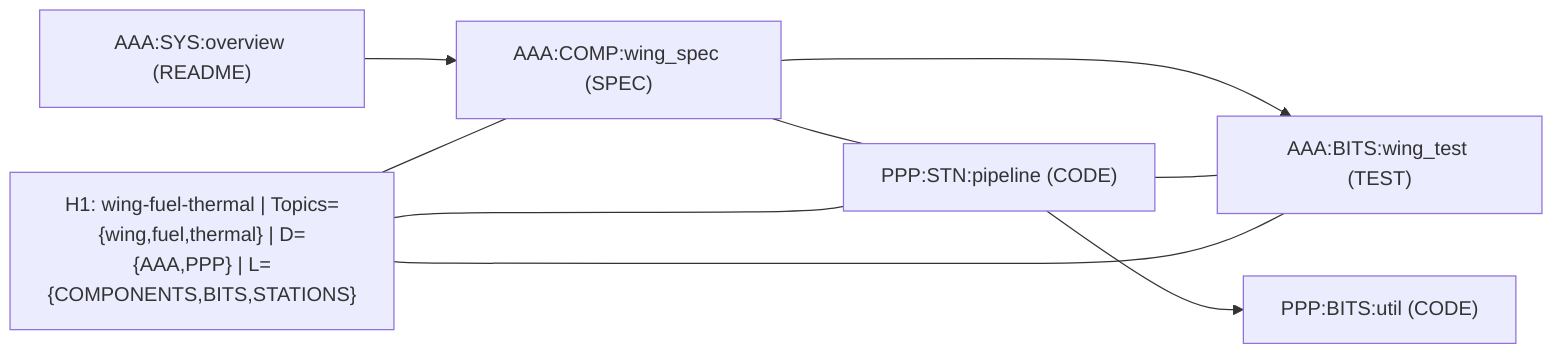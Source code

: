 graph LR
  A1["AAA:SYS:overview (README)"]
  A2["AAA:COMP:wing_spec (SPEC)"]
  A3["AAA:BITS:wing_test (TEST)"]
  P1["PPP:STN:pipeline (CODE)"]
  P2["PPP:BITS:util (CODE)"]

  %% E edges (b -> a)
  A1 --> A2
  A2 --> A3
  P1 --> P2

  %% X edges (threading)
  A2 --- P1
  P1 --- A3

  %% hyperedge hub
  H1["H1: wing-fuel-thermal | Topics={wing,fuel,thermal} | D={AAA,PPP} | L={COMPONENTS,BITS,STATIONS}"]
  H1 --- A2
  H1 --- P1
  H1 --- A3